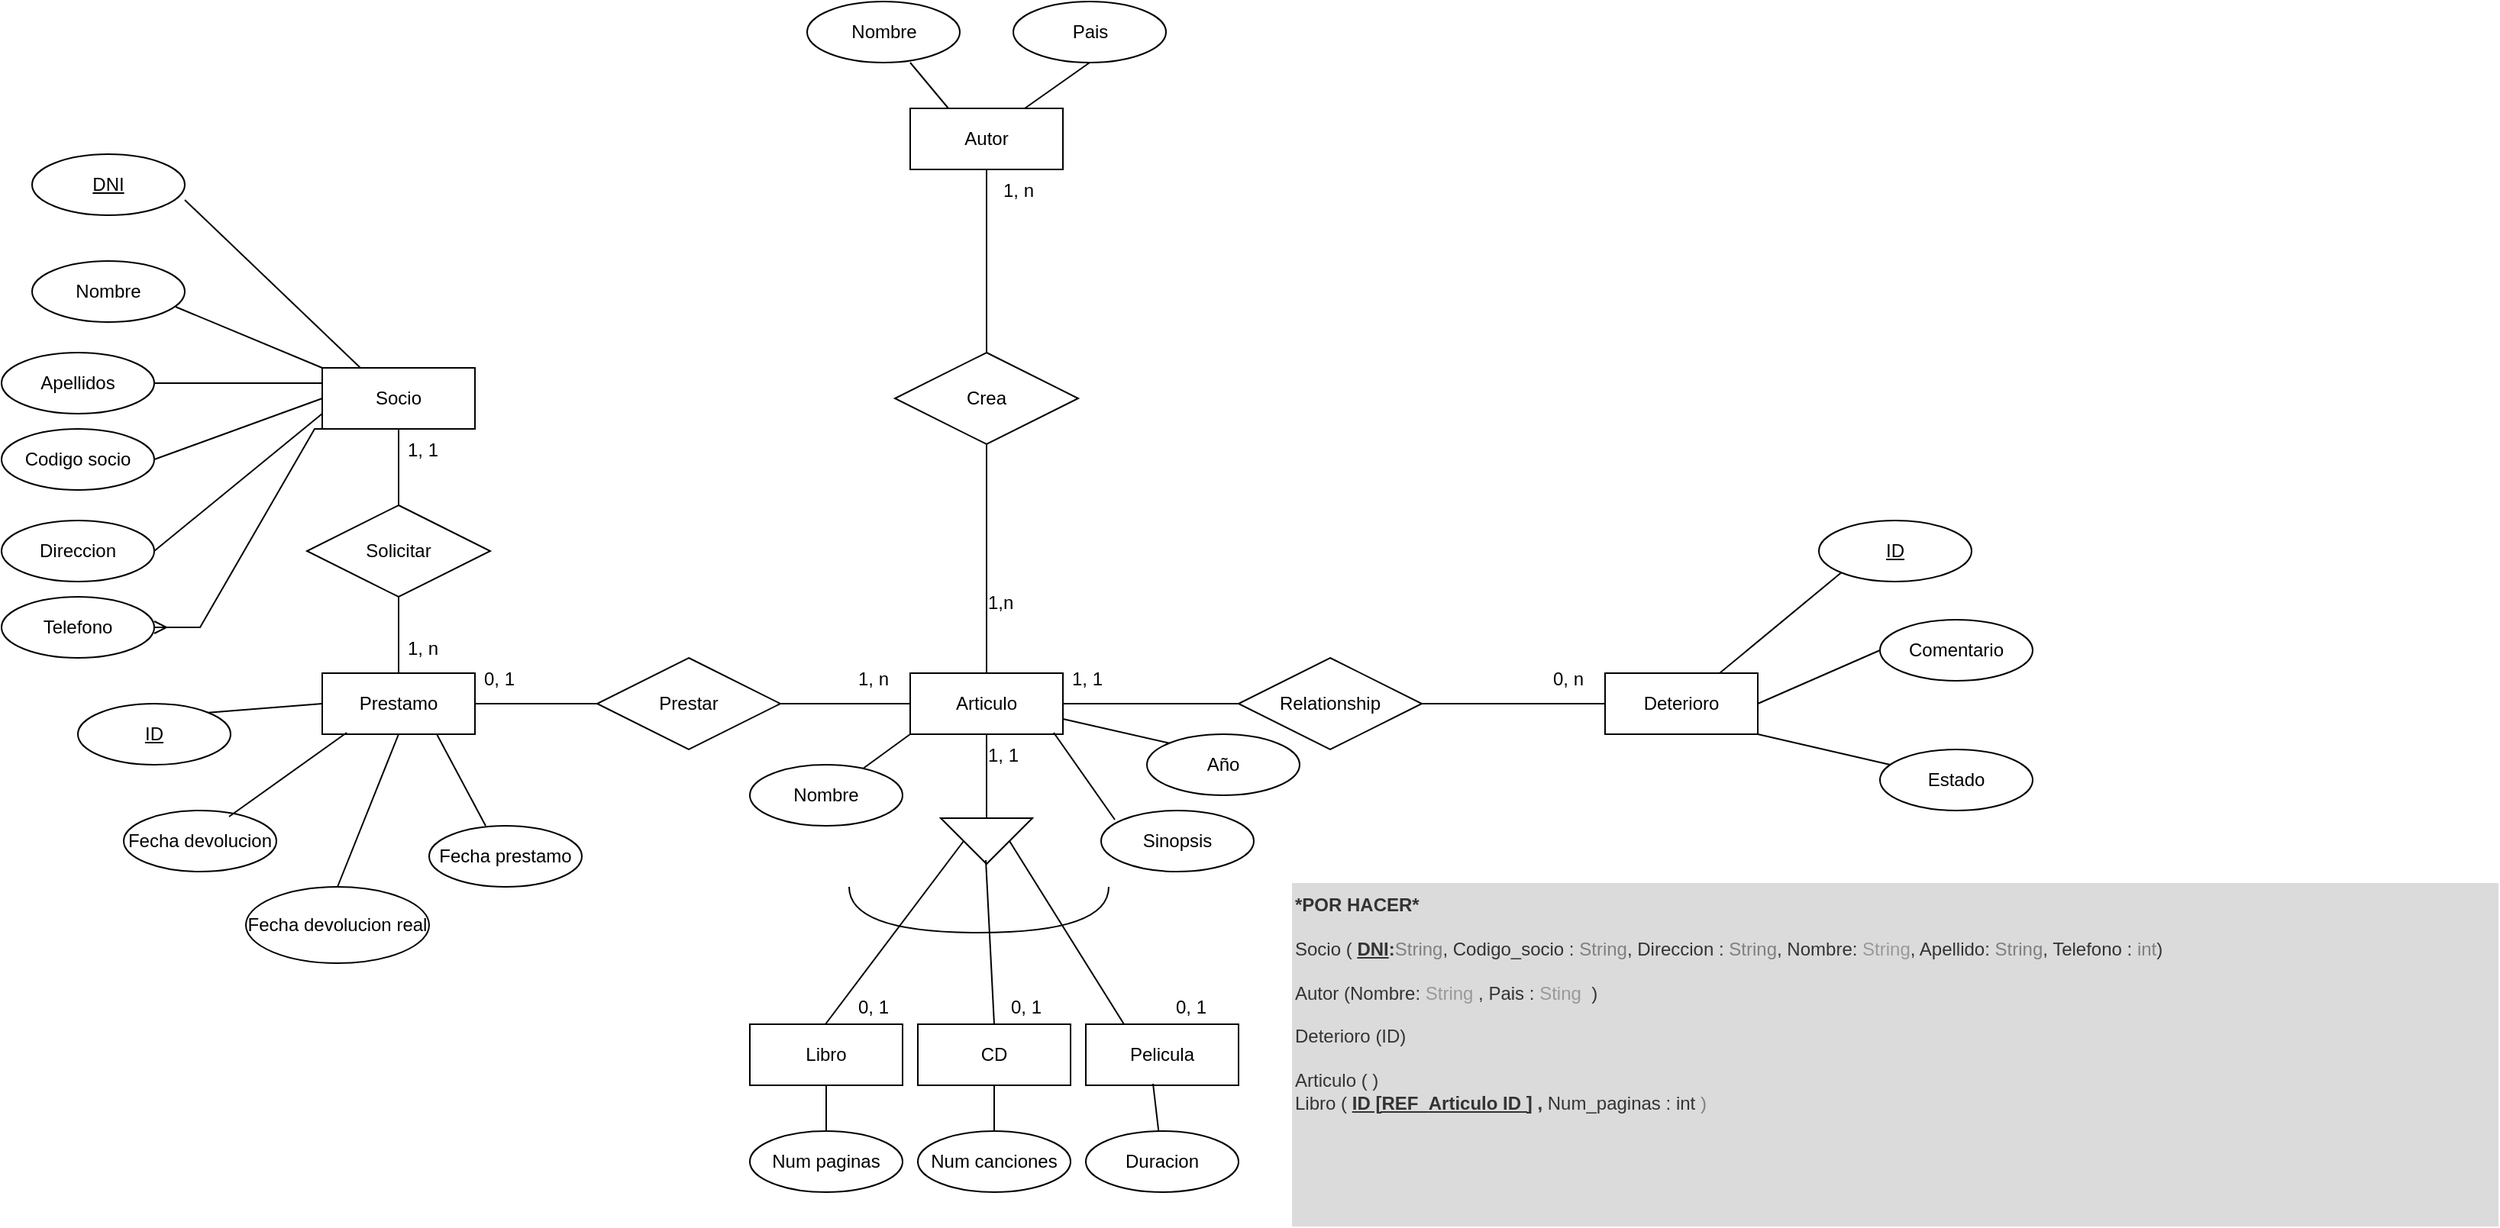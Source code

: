 <mxfile version="22.0.4" type="github">
  <diagram name="Página-1" id="NpFbinLvYvqBeYNdAWcx">
    <mxGraphModel dx="2213" dy="1920" grid="1" gridSize="10" guides="1" tooltips="1" connect="1" arrows="1" fold="1" page="1" pageScale="1" pageWidth="827" pageHeight="1169" math="0" shadow="0">
      <root>
        <mxCell id="0" />
        <mxCell id="1" parent="0" />
        <mxCell id="lTyuXlJloFRDc_WDD8Is-1" value="Socio" style="whiteSpace=wrap;html=1;align=center;" parent="1" vertex="1">
          <mxGeometry x="140" y="180" width="100" height="40" as="geometry" />
        </mxCell>
        <mxCell id="lTyuXlJloFRDc_WDD8Is-2" value="Articulo" style="whiteSpace=wrap;html=1;align=center;" parent="1" vertex="1">
          <mxGeometry x="525" y="380" width="100" height="40" as="geometry" />
        </mxCell>
        <mxCell id="lTyuXlJloFRDc_WDD8Is-3" value="Pelicula" style="whiteSpace=wrap;html=1;align=center;" parent="1" vertex="1">
          <mxGeometry x="640" y="610" width="100" height="40" as="geometry" />
        </mxCell>
        <mxCell id="lTyuXlJloFRDc_WDD8Is-4" value="CD" style="whiteSpace=wrap;html=1;align=center;" parent="1" vertex="1">
          <mxGeometry x="530" y="610" width="100" height="40" as="geometry" />
        </mxCell>
        <mxCell id="lTyuXlJloFRDc_WDD8Is-5" value="Libro" style="whiteSpace=wrap;html=1;align=center;" parent="1" vertex="1">
          <mxGeometry x="420" y="610" width="100" height="40" as="geometry" />
        </mxCell>
        <mxCell id="lTyuXlJloFRDc_WDD8Is-7" value="Año" style="ellipse;whiteSpace=wrap;html=1;align=center;" parent="1" vertex="1">
          <mxGeometry x="680" y="420" width="100" height="40" as="geometry" />
        </mxCell>
        <mxCell id="lTyuXlJloFRDc_WDD8Is-8" value="Sinopsis" style="ellipse;whiteSpace=wrap;html=1;align=center;" parent="1" vertex="1">
          <mxGeometry x="650" y="470" width="100" height="40" as="geometry" />
        </mxCell>
        <mxCell id="lTyuXlJloFRDc_WDD8Is-9" value="Nombre" style="ellipse;whiteSpace=wrap;html=1;align=center;" parent="1" vertex="1">
          <mxGeometry x="420" y="440" width="100" height="40" as="geometry" />
        </mxCell>
        <mxCell id="lTyuXlJloFRDc_WDD8Is-10" value="Autor" style="whiteSpace=wrap;html=1;align=center;" parent="1" vertex="1">
          <mxGeometry x="525" y="10" width="100" height="40" as="geometry" />
        </mxCell>
        <mxCell id="lTyuXlJloFRDc_WDD8Is-11" value="Nombre" style="ellipse;whiteSpace=wrap;html=1;align=center;" parent="1" vertex="1">
          <mxGeometry x="457.5" y="-60" width="100" height="40" as="geometry" />
        </mxCell>
        <mxCell id="lTyuXlJloFRDc_WDD8Is-12" value="Pais" style="ellipse;whiteSpace=wrap;html=1;align=center;" parent="1" vertex="1">
          <mxGeometry x="592.5" y="-60" width="100" height="40" as="geometry" />
        </mxCell>
        <mxCell id="lTyuXlJloFRDc_WDD8Is-13" value="Num paginas" style="ellipse;whiteSpace=wrap;html=1;align=center;" parent="1" vertex="1">
          <mxGeometry x="420" y="680" width="100" height="40" as="geometry" />
        </mxCell>
        <mxCell id="lTyuXlJloFRDc_WDD8Is-14" value="Num canciones" style="ellipse;whiteSpace=wrap;html=1;align=center;" parent="1" vertex="1">
          <mxGeometry x="530" y="680" width="100" height="40" as="geometry" />
        </mxCell>
        <mxCell id="lTyuXlJloFRDc_WDD8Is-15" value="Duracion" style="ellipse;whiteSpace=wrap;html=1;align=center;" parent="1" vertex="1">
          <mxGeometry x="640" y="680" width="100" height="40" as="geometry" />
        </mxCell>
        <mxCell id="lTyuXlJloFRDc_WDD8Is-16" value="Deterioro" style="whiteSpace=wrap;html=1;align=center;" parent="1" vertex="1">
          <mxGeometry x="980" y="380" width="100" height="40" as="geometry" />
        </mxCell>
        <mxCell id="lTyuXlJloFRDc_WDD8Is-17" value="Estado" style="ellipse;whiteSpace=wrap;html=1;align=center;" parent="1" vertex="1">
          <mxGeometry x="1160" y="430" width="100" height="40" as="geometry" />
        </mxCell>
        <mxCell id="lTyuXlJloFRDc_WDD8Is-18" value="Comentario" style="ellipse;whiteSpace=wrap;html=1;align=center;" parent="1" vertex="1">
          <mxGeometry x="1160" y="345" width="100" height="40" as="geometry" />
        </mxCell>
        <mxCell id="lTyuXlJloFRDc_WDD8Is-19" value="Prestamo" style="whiteSpace=wrap;html=1;align=center;" parent="1" vertex="1">
          <mxGeometry x="140" y="380" width="100" height="40" as="geometry" />
        </mxCell>
        <mxCell id="lTyuXlJloFRDc_WDD8Is-20" value="Fecha prestamo" style="ellipse;whiteSpace=wrap;html=1;align=center;" parent="1" vertex="1">
          <mxGeometry x="210" y="480" width="100" height="40" as="geometry" />
        </mxCell>
        <mxCell id="lTyuXlJloFRDc_WDD8Is-21" value="Fecha devolucion" style="ellipse;whiteSpace=wrap;html=1;align=center;" parent="1" vertex="1">
          <mxGeometry x="10" y="470" width="100" height="40" as="geometry" />
        </mxCell>
        <mxCell id="lTyuXlJloFRDc_WDD8Is-22" value="Fecha devolucion real" style="ellipse;whiteSpace=wrap;html=1;align=center;" parent="1" vertex="1">
          <mxGeometry x="90" y="520" width="120" height="50" as="geometry" />
        </mxCell>
        <mxCell id="lTyuXlJloFRDc_WDD8Is-23" value="Nombre" style="ellipse;whiteSpace=wrap;html=1;align=center;" parent="1" vertex="1">
          <mxGeometry x="-50" y="110" width="100" height="40" as="geometry" />
        </mxCell>
        <mxCell id="lTyuXlJloFRDc_WDD8Is-24" value="DNI" style="ellipse;whiteSpace=wrap;html=1;align=center;fontStyle=4;" parent="1" vertex="1">
          <mxGeometry x="-50" y="40" width="100" height="40" as="geometry" />
        </mxCell>
        <mxCell id="lTyuXlJloFRDc_WDD8Is-25" value="Apellidos" style="ellipse;whiteSpace=wrap;html=1;align=center;" parent="1" vertex="1">
          <mxGeometry x="-70" y="170" width="100" height="40" as="geometry" />
        </mxCell>
        <mxCell id="lTyuXlJloFRDc_WDD8Is-27" value="Codigo socio" style="ellipse;whiteSpace=wrap;html=1;align=center;" parent="1" vertex="1">
          <mxGeometry x="-70" y="220" width="100" height="40" as="geometry" />
        </mxCell>
        <mxCell id="lTyuXlJloFRDc_WDD8Is-28" value="Direccion" style="ellipse;whiteSpace=wrap;html=1;align=center;" parent="1" vertex="1">
          <mxGeometry x="-70" y="280" width="100" height="40" as="geometry" />
        </mxCell>
        <mxCell id="lTyuXlJloFRDc_WDD8Is-30" value="Telefono" style="ellipse;whiteSpace=wrap;html=1;align=center;" parent="1" vertex="1">
          <mxGeometry x="-70" y="330" width="100" height="40" as="geometry" />
        </mxCell>
        <mxCell id="lTyuXlJloFRDc_WDD8Is-35" value="" style="edgeStyle=entityRelationEdgeStyle;fontSize=12;html=1;endArrow=ERmany;rounded=0;entryX=1;entryY=0.5;entryDx=0;entryDy=0;exitX=0.25;exitY=1;exitDx=0;exitDy=0;" parent="1" source="lTyuXlJloFRDc_WDD8Is-1" target="lTyuXlJloFRDc_WDD8Is-30" edge="1">
          <mxGeometry width="100" height="100" relative="1" as="geometry">
            <mxPoint x="380" y="380" as="sourcePoint" />
            <mxPoint x="480" y="280" as="targetPoint" />
          </mxGeometry>
        </mxCell>
        <mxCell id="lTyuXlJloFRDc_WDD8Is-36" value="" style="endArrow=none;html=1;rounded=0;exitX=1;exitY=0.5;exitDx=0;exitDy=0;entryX=0;entryY=0.75;entryDx=0;entryDy=0;" parent="1" source="lTyuXlJloFRDc_WDD8Is-28" target="lTyuXlJloFRDc_WDD8Is-1" edge="1">
          <mxGeometry relative="1" as="geometry">
            <mxPoint x="350" y="330" as="sourcePoint" />
            <mxPoint x="510" y="330" as="targetPoint" />
          </mxGeometry>
        </mxCell>
        <mxCell id="lTyuXlJloFRDc_WDD8Is-37" value="" style="endArrow=none;html=1;rounded=0;exitX=1;exitY=0.5;exitDx=0;exitDy=0;entryX=0;entryY=0.5;entryDx=0;entryDy=0;" parent="1" source="lTyuXlJloFRDc_WDD8Is-27" target="lTyuXlJloFRDc_WDD8Is-1" edge="1">
          <mxGeometry relative="1" as="geometry">
            <mxPoint x="40" y="310" as="sourcePoint" />
            <mxPoint x="150" y="220" as="targetPoint" />
          </mxGeometry>
        </mxCell>
        <mxCell id="lTyuXlJloFRDc_WDD8Is-38" value="" style="endArrow=none;html=1;rounded=0;exitX=1;exitY=0.5;exitDx=0;exitDy=0;entryX=0;entryY=0.25;entryDx=0;entryDy=0;" parent="1" source="lTyuXlJloFRDc_WDD8Is-25" target="lTyuXlJloFRDc_WDD8Is-1" edge="1">
          <mxGeometry relative="1" as="geometry">
            <mxPoint x="40" y="250" as="sourcePoint" />
            <mxPoint x="150" y="210" as="targetPoint" />
          </mxGeometry>
        </mxCell>
        <mxCell id="lTyuXlJloFRDc_WDD8Is-39" value="" style="endArrow=none;html=1;rounded=0;exitX=0.94;exitY=0.75;exitDx=0;exitDy=0;exitPerimeter=0;" parent="1" source="lTyuXlJloFRDc_WDD8Is-23" edge="1">
          <mxGeometry relative="1" as="geometry">
            <mxPoint x="40" y="200" as="sourcePoint" />
            <mxPoint x="140" y="180" as="targetPoint" />
          </mxGeometry>
        </mxCell>
        <mxCell id="lTyuXlJloFRDc_WDD8Is-40" value="" style="endArrow=none;html=1;rounded=0;exitX=1;exitY=0.75;exitDx=0;exitDy=0;entryX=0.25;entryY=0;entryDx=0;entryDy=0;exitPerimeter=0;" parent="1" source="lTyuXlJloFRDc_WDD8Is-24" target="lTyuXlJloFRDc_WDD8Is-1" edge="1">
          <mxGeometry relative="1" as="geometry">
            <mxPoint x="54" y="150" as="sourcePoint" />
            <mxPoint x="159" y="193" as="targetPoint" />
          </mxGeometry>
        </mxCell>
        <mxCell id="lTyuXlJloFRDc_WDD8Is-42" value="Crea" style="shape=rhombus;perimeter=rhombusPerimeter;whiteSpace=wrap;html=1;align=center;" parent="1" vertex="1">
          <mxGeometry x="515" y="170" width="120" height="60" as="geometry" />
        </mxCell>
        <mxCell id="lTyuXlJloFRDc_WDD8Is-43" value="" style="endArrow=none;html=1;rounded=0;exitX=0.5;exitY=1;exitDx=0;exitDy=0;entryX=0.5;entryY=0;entryDx=0;entryDy=0;" parent="1" source="lTyuXlJloFRDc_WDD8Is-10" target="lTyuXlJloFRDc_WDD8Is-42" edge="1">
          <mxGeometry relative="1" as="geometry">
            <mxPoint x="400" y="230" as="sourcePoint" />
            <mxPoint x="560" y="230" as="targetPoint" />
          </mxGeometry>
        </mxCell>
        <mxCell id="lTyuXlJloFRDc_WDD8Is-44" value="" style="endArrow=none;html=1;rounded=0;exitX=0.5;exitY=0;exitDx=0;exitDy=0;entryX=0.5;entryY=1;entryDx=0;entryDy=0;" parent="1" source="lTyuXlJloFRDc_WDD8Is-2" target="lTyuXlJloFRDc_WDD8Is-42" edge="1">
          <mxGeometry relative="1" as="geometry">
            <mxPoint x="400" y="230" as="sourcePoint" />
            <mxPoint x="560" y="230" as="targetPoint" />
          </mxGeometry>
        </mxCell>
        <mxCell id="lTyuXlJloFRDc_WDD8Is-45" value="1,n&amp;nbsp;" style="text;strokeColor=none;fillColor=none;spacingLeft=4;spacingRight=4;overflow=hidden;rotatable=0;points=[[0,0.5],[1,0.5]];portConstraint=eastwest;fontSize=12;whiteSpace=wrap;html=1;" parent="1" vertex="1">
          <mxGeometry x="570" y="320" width="40" height="30" as="geometry" />
        </mxCell>
        <mxCell id="lTyuXlJloFRDc_WDD8Is-46" value="1, n" style="text;strokeColor=none;fillColor=none;spacingLeft=4;spacingRight=4;overflow=hidden;rotatable=0;points=[[0,0.5],[1,0.5]];portConstraint=eastwest;fontSize=12;whiteSpace=wrap;html=1;" parent="1" vertex="1">
          <mxGeometry x="580" y="50" width="40" height="30" as="geometry" />
        </mxCell>
        <mxCell id="lTyuXlJloFRDc_WDD8Is-47" value="Solicitar" style="shape=rhombus;perimeter=rhombusPerimeter;whiteSpace=wrap;html=1;align=center;" parent="1" vertex="1">
          <mxGeometry x="130" y="270" width="120" height="60" as="geometry" />
        </mxCell>
        <mxCell id="lTyuXlJloFRDc_WDD8Is-48" value="" style="endArrow=none;html=1;rounded=0;exitX=0.5;exitY=0;exitDx=0;exitDy=0;" parent="1" source="lTyuXlJloFRDc_WDD8Is-47" target="lTyuXlJloFRDc_WDD8Is-1" edge="1">
          <mxGeometry relative="1" as="geometry">
            <mxPoint x="400" y="230" as="sourcePoint" />
            <mxPoint x="560" y="230" as="targetPoint" />
          </mxGeometry>
        </mxCell>
        <mxCell id="lTyuXlJloFRDc_WDD8Is-49" value="" style="endArrow=none;html=1;rounded=0;exitX=0.5;exitY=0;exitDx=0;exitDy=0;entryX=0.5;entryY=1;entryDx=0;entryDy=0;" parent="1" source="lTyuXlJloFRDc_WDD8Is-19" target="lTyuXlJloFRDc_WDD8Is-47" edge="1">
          <mxGeometry relative="1" as="geometry">
            <mxPoint x="400" y="230" as="sourcePoint" />
            <mxPoint x="560" y="230" as="targetPoint" />
          </mxGeometry>
        </mxCell>
        <mxCell id="lTyuXlJloFRDc_WDD8Is-50" value="1, n" style="text;strokeColor=none;fillColor=none;spacingLeft=4;spacingRight=4;overflow=hidden;rotatable=0;points=[[0,0.5],[1,0.5]];portConstraint=eastwest;fontSize=12;whiteSpace=wrap;html=1;" parent="1" vertex="1">
          <mxGeometry x="190" y="350" width="40" height="30" as="geometry" />
        </mxCell>
        <mxCell id="lTyuXlJloFRDc_WDD8Is-51" value="1, 1" style="text;strokeColor=none;fillColor=none;spacingLeft=4;spacingRight=4;overflow=hidden;rotatable=0;points=[[0,0.5],[1,0.5]];portConstraint=eastwest;fontSize=12;whiteSpace=wrap;html=1;" parent="1" vertex="1">
          <mxGeometry x="190" y="220" width="40" height="30" as="geometry" />
        </mxCell>
        <mxCell id="lTyuXlJloFRDc_WDD8Is-52" value="Prestar" style="shape=rhombus;perimeter=rhombusPerimeter;whiteSpace=wrap;html=1;align=center;" parent="1" vertex="1">
          <mxGeometry x="320" y="370" width="120" height="60" as="geometry" />
        </mxCell>
        <mxCell id="lTyuXlJloFRDc_WDD8Is-53" value="" style="endArrow=none;html=1;rounded=0;exitX=1;exitY=0.5;exitDx=0;exitDy=0;entryX=0;entryY=0.5;entryDx=0;entryDy=0;" parent="1" source="lTyuXlJloFRDc_WDD8Is-19" target="lTyuXlJloFRDc_WDD8Is-52" edge="1">
          <mxGeometry relative="1" as="geometry">
            <mxPoint x="400" y="330" as="sourcePoint" />
            <mxPoint x="560" y="330" as="targetPoint" />
          </mxGeometry>
        </mxCell>
        <mxCell id="lTyuXlJloFRDc_WDD8Is-54" value="" style="endArrow=none;html=1;rounded=0;exitX=1;exitY=0.5;exitDx=0;exitDy=0;entryX=0;entryY=0.5;entryDx=0;entryDy=0;" parent="1" source="lTyuXlJloFRDc_WDD8Is-52" target="lTyuXlJloFRDc_WDD8Is-2" edge="1">
          <mxGeometry relative="1" as="geometry">
            <mxPoint x="400" y="330" as="sourcePoint" />
            <mxPoint x="560" y="330" as="targetPoint" />
          </mxGeometry>
        </mxCell>
        <mxCell id="lTyuXlJloFRDc_WDD8Is-55" value="1, n" style="text;strokeColor=none;fillColor=none;spacingLeft=4;spacingRight=4;overflow=hidden;rotatable=0;points=[[0,0.5],[1,0.5]];portConstraint=eastwest;fontSize=12;whiteSpace=wrap;html=1;" parent="1" vertex="1">
          <mxGeometry x="485" y="370" width="40" height="30" as="geometry" />
        </mxCell>
        <mxCell id="lTyuXlJloFRDc_WDD8Is-56" value="0, 1" style="text;strokeColor=none;fillColor=none;spacingLeft=4;spacingRight=4;overflow=hidden;rotatable=0;points=[[0,0.5],[1,0.5]];portConstraint=eastwest;fontSize=12;whiteSpace=wrap;html=1;" parent="1" vertex="1">
          <mxGeometry x="240" y="370" width="40" height="30" as="geometry" />
        </mxCell>
        <mxCell id="lTyuXlJloFRDc_WDD8Is-57" value="ID" style="ellipse;whiteSpace=wrap;html=1;align=center;fontStyle=4;" parent="1" vertex="1">
          <mxGeometry x="-20" y="400" width="100" height="40" as="geometry" />
        </mxCell>
        <mxCell id="lTyuXlJloFRDc_WDD8Is-58" value="" style="endArrow=none;html=1;rounded=0;exitX=1;exitY=0;exitDx=0;exitDy=0;entryX=0;entryY=0.5;entryDx=0;entryDy=0;" parent="1" source="lTyuXlJloFRDc_WDD8Is-57" target="lTyuXlJloFRDc_WDD8Is-19" edge="1">
          <mxGeometry relative="1" as="geometry">
            <mxPoint x="400" y="430" as="sourcePoint" />
            <mxPoint x="560" y="430" as="targetPoint" />
          </mxGeometry>
        </mxCell>
        <mxCell id="lTyuXlJloFRDc_WDD8Is-60" value="Relationship" style="shape=rhombus;perimeter=rhombusPerimeter;whiteSpace=wrap;html=1;align=center;" parent="1" vertex="1">
          <mxGeometry x="740" y="370" width="120" height="60" as="geometry" />
        </mxCell>
        <mxCell id="lTyuXlJloFRDc_WDD8Is-63" value="" style="endArrow=none;html=1;rounded=0;exitX=1;exitY=0.5;exitDx=0;exitDy=0;entryX=0;entryY=0.5;entryDx=0;entryDy=0;" parent="1" source="lTyuXlJloFRDc_WDD8Is-2" target="lTyuXlJloFRDc_WDD8Is-60" edge="1">
          <mxGeometry relative="1" as="geometry">
            <mxPoint x="400" y="430" as="sourcePoint" />
            <mxPoint x="560" y="430" as="targetPoint" />
          </mxGeometry>
        </mxCell>
        <mxCell id="lTyuXlJloFRDc_WDD8Is-64" value="" style="endArrow=none;html=1;rounded=0;exitX=1;exitY=0.5;exitDx=0;exitDy=0;entryX=0;entryY=0.5;entryDx=0;entryDy=0;" parent="1" source="lTyuXlJloFRDc_WDD8Is-60" edge="1">
          <mxGeometry relative="1" as="geometry">
            <mxPoint x="865" y="400" as="sourcePoint" />
            <mxPoint x="980" y="400" as="targetPoint" />
          </mxGeometry>
        </mxCell>
        <mxCell id="lTyuXlJloFRDc_WDD8Is-66" value="0, n" style="text;strokeColor=none;fillColor=none;spacingLeft=4;spacingRight=4;overflow=hidden;rotatable=0;points=[[0,0.5],[1,0.5]];portConstraint=eastwest;fontSize=12;whiteSpace=wrap;html=1;" parent="1" vertex="1">
          <mxGeometry x="940" y="370" width="40" height="30" as="geometry" />
        </mxCell>
        <mxCell id="lTyuXlJloFRDc_WDD8Is-67" value="ID" style="ellipse;whiteSpace=wrap;html=1;align=center;fontStyle=4;" parent="1" vertex="1">
          <mxGeometry x="1120" y="280" width="100" height="40" as="geometry" />
        </mxCell>
        <mxCell id="lTyuXlJloFRDc_WDD8Is-68" value="" style="endArrow=none;html=1;rounded=0;exitX=0.75;exitY=0;exitDx=0;exitDy=0;entryX=0;entryY=1;entryDx=0;entryDy=0;" parent="1" source="lTyuXlJloFRDc_WDD8Is-16" target="lTyuXlJloFRDc_WDD8Is-67" edge="1">
          <mxGeometry relative="1" as="geometry">
            <mxPoint x="970" y="430" as="sourcePoint" />
            <mxPoint x="1130" y="430" as="targetPoint" />
          </mxGeometry>
        </mxCell>
        <mxCell id="lTyuXlJloFRDc_WDD8Is-69" value="" style="endArrow=none;html=1;rounded=0;exitX=1;exitY=0.5;exitDx=0;exitDy=0;entryX=0;entryY=0.5;entryDx=0;entryDy=0;" parent="1" source="lTyuXlJloFRDc_WDD8Is-16" target="lTyuXlJloFRDc_WDD8Is-18" edge="1">
          <mxGeometry relative="1" as="geometry">
            <mxPoint x="970" y="430" as="sourcePoint" />
            <mxPoint x="1130" y="430" as="targetPoint" />
          </mxGeometry>
        </mxCell>
        <mxCell id="lTyuXlJloFRDc_WDD8Is-70" value="" style="endArrow=none;html=1;rounded=0;exitX=1;exitY=1;exitDx=0;exitDy=0;" parent="1" source="lTyuXlJloFRDc_WDD8Is-16" target="lTyuXlJloFRDc_WDD8Is-17" edge="1">
          <mxGeometry relative="1" as="geometry">
            <mxPoint x="970" y="430" as="sourcePoint" />
            <mxPoint x="1130" y="430" as="targetPoint" />
          </mxGeometry>
        </mxCell>
        <mxCell id="lTyuXlJloFRDc_WDD8Is-71" value="1, 1" style="text;strokeColor=none;fillColor=none;spacingLeft=4;spacingRight=4;overflow=hidden;rotatable=0;points=[[0,0.5],[1,0.5]];portConstraint=eastwest;fontSize=12;whiteSpace=wrap;html=1;" parent="1" vertex="1">
          <mxGeometry x="625" y="370" width="40" height="30" as="geometry" />
        </mxCell>
        <mxCell id="lTyuXlJloFRDc_WDD8Is-72" value="" style="endArrow=none;html=1;rounded=0;exitX=0.69;exitY=0.1;exitDx=0;exitDy=0;exitPerimeter=0;entryX=0.16;entryY=0.975;entryDx=0;entryDy=0;entryPerimeter=0;" parent="1" source="lTyuXlJloFRDc_WDD8Is-21" target="lTyuXlJloFRDc_WDD8Is-19" edge="1">
          <mxGeometry relative="1" as="geometry">
            <mxPoint x="420" y="380" as="sourcePoint" />
            <mxPoint x="580" y="380" as="targetPoint" />
          </mxGeometry>
        </mxCell>
        <mxCell id="lTyuXlJloFRDc_WDD8Is-73" value="" style="endArrow=none;html=1;rounded=0;exitX=0.5;exitY=0;exitDx=0;exitDy=0;entryX=0.5;entryY=1;entryDx=0;entryDy=0;" parent="1" source="lTyuXlJloFRDc_WDD8Is-22" target="lTyuXlJloFRDc_WDD8Is-19" edge="1">
          <mxGeometry relative="1" as="geometry">
            <mxPoint x="420" y="380" as="sourcePoint" />
            <mxPoint x="580" y="380" as="targetPoint" />
          </mxGeometry>
        </mxCell>
        <mxCell id="lTyuXlJloFRDc_WDD8Is-74" value="" style="endArrow=none;html=1;rounded=0;exitX=0.37;exitY=0;exitDx=0;exitDy=0;exitPerimeter=0;entryX=0.75;entryY=1;entryDx=0;entryDy=0;" parent="1" source="lTyuXlJloFRDc_WDD8Is-20" target="lTyuXlJloFRDc_WDD8Is-19" edge="1">
          <mxGeometry relative="1" as="geometry">
            <mxPoint x="420" y="380" as="sourcePoint" />
            <mxPoint x="580" y="380" as="targetPoint" />
          </mxGeometry>
        </mxCell>
        <mxCell id="lTyuXlJloFRDc_WDD8Is-75" value="" style="endArrow=none;html=1;rounded=0;entryX=0;entryY=0;entryDx=0;entryDy=0;exitX=1;exitY=0.75;exitDx=0;exitDy=0;" parent="1" source="lTyuXlJloFRDc_WDD8Is-2" target="lTyuXlJloFRDc_WDD8Is-7" edge="1">
          <mxGeometry relative="1" as="geometry">
            <mxPoint x="630" y="410" as="sourcePoint" />
            <mxPoint x="650" y="410" as="targetPoint" />
          </mxGeometry>
        </mxCell>
        <mxCell id="lTyuXlJloFRDc_WDD8Is-76" value="" style="triangle;whiteSpace=wrap;html=1;rotation=90;" parent="1" vertex="1">
          <mxGeometry x="560" y="460" width="30" height="60" as="geometry" />
        </mxCell>
        <mxCell id="lTyuXlJloFRDc_WDD8Is-78" value="" style="endArrow=none;html=1;rounded=0;strokeColor=default;edgeStyle=orthogonalEdgeStyle;curved=1;strokeWidth=1;" parent="1" edge="1">
          <mxGeometry width="50" height="50" relative="1" as="geometry">
            <mxPoint x="485" y="520" as="sourcePoint" />
            <mxPoint x="655" y="520" as="targetPoint" />
            <Array as="points">
              <mxPoint x="485" y="550" />
              <mxPoint x="655" y="550" />
            </Array>
          </mxGeometry>
        </mxCell>
        <mxCell id="lTyuXlJloFRDc_WDD8Is-79" value="" style="endArrow=none;html=1;rounded=0;exitX=0;exitY=0.5;exitDx=0;exitDy=0;entryX=0.5;entryY=1;entryDx=0;entryDy=0;" parent="1" source="lTyuXlJloFRDc_WDD8Is-76" target="lTyuXlJloFRDc_WDD8Is-2" edge="1">
          <mxGeometry width="50" height="50" relative="1" as="geometry">
            <mxPoint x="550" y="430" as="sourcePoint" />
            <mxPoint x="600" y="380" as="targetPoint" />
          </mxGeometry>
        </mxCell>
        <mxCell id="lTyuXlJloFRDc_WDD8Is-80" value="" style="endArrow=none;html=1;rounded=0;exitX=0;exitY=0.5;exitDx=0;exitDy=0;entryX=0.5;entryY=1;entryDx=0;entryDy=0;" parent="1" target="lTyuXlJloFRDc_WDD8Is-76" edge="1">
          <mxGeometry width="50" height="50" relative="1" as="geometry">
            <mxPoint x="469.5" y="610" as="sourcePoint" />
            <mxPoint x="469.5" y="555" as="targetPoint" />
          </mxGeometry>
        </mxCell>
        <mxCell id="lTyuXlJloFRDc_WDD8Is-81" value="" style="endArrow=none;html=1;rounded=0;exitX=0.5;exitY=0;exitDx=0;exitDy=0;entryX=0.5;entryY=1;entryDx=0;entryDy=0;" parent="1" source="lTyuXlJloFRDc_WDD8Is-4" edge="1">
          <mxGeometry width="50" height="50" relative="1" as="geometry">
            <mxPoint x="574.5" y="557.5" as="sourcePoint" />
            <mxPoint x="574.5" y="502.5" as="targetPoint" />
          </mxGeometry>
        </mxCell>
        <mxCell id="lTyuXlJloFRDc_WDD8Is-82" value="" style="endArrow=none;html=1;rounded=0;exitX=0.25;exitY=0;exitDx=0;exitDy=0;entryX=0.5;entryY=0;entryDx=0;entryDy=0;" parent="1" source="lTyuXlJloFRDc_WDD8Is-3" target="lTyuXlJloFRDc_WDD8Is-76" edge="1">
          <mxGeometry width="50" height="50" relative="1" as="geometry">
            <mxPoint x="605" y="505" as="sourcePoint" />
            <mxPoint x="605" y="450" as="targetPoint" />
          </mxGeometry>
        </mxCell>
        <mxCell id="lTyuXlJloFRDc_WDD8Is-83" value="" style="endArrow=none;html=1;rounded=0;entryX=0.09;entryY=0.15;entryDx=0;entryDy=0;exitX=0.94;exitY=0.975;exitDx=0;exitDy=0;exitPerimeter=0;entryPerimeter=0;" parent="1" source="lTyuXlJloFRDc_WDD8Is-2" target="lTyuXlJloFRDc_WDD8Is-8" edge="1">
          <mxGeometry relative="1" as="geometry">
            <mxPoint x="635" y="420" as="sourcePoint" />
            <mxPoint x="695" y="426" as="targetPoint" />
          </mxGeometry>
        </mxCell>
        <mxCell id="lTyuXlJloFRDc_WDD8Is-84" value="" style="endArrow=none;html=1;rounded=0;entryX=0;entryY=1;entryDx=0;entryDy=0;" parent="1" source="lTyuXlJloFRDc_WDD8Is-9" target="lTyuXlJloFRDc_WDD8Is-2" edge="1">
          <mxGeometry width="50" height="50" relative="1" as="geometry">
            <mxPoint x="550" y="430" as="sourcePoint" />
            <mxPoint x="600" y="380" as="targetPoint" />
          </mxGeometry>
        </mxCell>
        <mxCell id="lTyuXlJloFRDc_WDD8Is-85" value="" style="endArrow=none;html=1;rounded=0;exitX=0.5;exitY=0;exitDx=0;exitDy=0;entryX=0.5;entryY=1;entryDx=0;entryDy=0;" parent="1" source="lTyuXlJloFRDc_WDD8Is-13" target="lTyuXlJloFRDc_WDD8Is-5" edge="1">
          <mxGeometry width="50" height="50" relative="1" as="geometry">
            <mxPoint x="550" y="430" as="sourcePoint" />
            <mxPoint x="600" y="380" as="targetPoint" />
          </mxGeometry>
        </mxCell>
        <mxCell id="lTyuXlJloFRDc_WDD8Is-86" value="" style="endArrow=none;html=1;rounded=0;exitX=0.5;exitY=0;exitDx=0;exitDy=0;entryX=0.5;entryY=1;entryDx=0;entryDy=0;" parent="1" source="lTyuXlJloFRDc_WDD8Is-14" target="lTyuXlJloFRDc_WDD8Is-4" edge="1">
          <mxGeometry width="50" height="50" relative="1" as="geometry">
            <mxPoint x="550" y="430" as="sourcePoint" />
            <mxPoint x="600" y="380" as="targetPoint" />
          </mxGeometry>
        </mxCell>
        <mxCell id="lTyuXlJloFRDc_WDD8Is-87" value="" style="endArrow=none;html=1;rounded=0;entryX=0.44;entryY=0.975;entryDx=0;entryDy=0;entryPerimeter=0;" parent="1" source="lTyuXlJloFRDc_WDD8Is-15" target="lTyuXlJloFRDc_WDD8Is-3" edge="1">
          <mxGeometry width="50" height="50" relative="1" as="geometry">
            <mxPoint x="590" y="690" as="sourcePoint" />
            <mxPoint x="590" y="660" as="targetPoint" />
          </mxGeometry>
        </mxCell>
        <mxCell id="lTyuXlJloFRDc_WDD8Is-89" value="0, 1" style="text;strokeColor=none;fillColor=none;spacingLeft=4;spacingRight=4;overflow=hidden;rotatable=0;points=[[0,0.5],[1,0.5]];portConstraint=eastwest;fontSize=12;whiteSpace=wrap;html=1;" parent="1" vertex="1">
          <mxGeometry x="585" y="585" width="40" height="30" as="geometry" />
        </mxCell>
        <mxCell id="lTyuXlJloFRDc_WDD8Is-90" value="0, 1" style="text;strokeColor=none;fillColor=none;spacingLeft=4;spacingRight=4;overflow=hidden;rotatable=0;points=[[0,0.5],[1,0.5]];portConstraint=eastwest;fontSize=12;whiteSpace=wrap;html=1;" parent="1" vertex="1">
          <mxGeometry x="485" y="585" width="40" height="30" as="geometry" />
        </mxCell>
        <mxCell id="lTyuXlJloFRDc_WDD8Is-91" value="0, 1" style="text;strokeColor=none;fillColor=none;spacingLeft=4;spacingRight=4;overflow=hidden;rotatable=0;points=[[0,0.5],[1,0.5]];portConstraint=eastwest;fontSize=12;whiteSpace=wrap;html=1;" parent="1" vertex="1">
          <mxGeometry x="692.5" y="585" width="40" height="30" as="geometry" />
        </mxCell>
        <mxCell id="lTyuXlJloFRDc_WDD8Is-92" value="1, 1" style="text;strokeColor=none;fillColor=none;spacingLeft=4;spacingRight=4;overflow=hidden;rotatable=0;points=[[0,0.5],[1,0.5]];portConstraint=eastwest;fontSize=12;whiteSpace=wrap;html=1;" parent="1" vertex="1">
          <mxGeometry x="570" y="420" width="40" height="30" as="geometry" />
        </mxCell>
        <mxCell id="lTyuXlJloFRDc_WDD8Is-93" value="" style="endArrow=none;html=1;rounded=0;exitX=0.675;exitY=1;exitDx=0;exitDy=0;exitPerimeter=0;entryX=0.25;entryY=0;entryDx=0;entryDy=0;" parent="1" source="lTyuXlJloFRDc_WDD8Is-11" target="lTyuXlJloFRDc_WDD8Is-10" edge="1">
          <mxGeometry relative="1" as="geometry">
            <mxPoint x="490" y="310" as="sourcePoint" />
            <mxPoint x="650" y="310" as="targetPoint" />
          </mxGeometry>
        </mxCell>
        <mxCell id="lTyuXlJloFRDc_WDD8Is-94" value="" style="endArrow=none;html=1;rounded=0;entryX=0.5;entryY=1;entryDx=0;entryDy=0;exitX=0.75;exitY=0;exitDx=0;exitDy=0;" parent="1" source="lTyuXlJloFRDc_WDD8Is-10" target="lTyuXlJloFRDc_WDD8Is-12" edge="1">
          <mxGeometry relative="1" as="geometry">
            <mxPoint x="490" y="310" as="sourcePoint" />
            <mxPoint x="650" y="310" as="targetPoint" />
          </mxGeometry>
        </mxCell>
        <mxCell id="BUi2e5N8HLEVHrEPEwmU-1" value="&lt;font&gt;&lt;font&gt;&lt;b&gt;*POR HACER*&lt;/b&gt;&lt;br&gt;&lt;br&gt;Socio ( &lt;b&gt;&lt;u&gt;DNI&lt;/u&gt;:&lt;/b&gt;&lt;font style=&quot;&quot; color=&quot;#808080&quot;&gt;String&lt;/font&gt;, Codigo_socio : &lt;font color=&quot;#808080&quot;&gt;String&lt;/font&gt;, Direccion : &lt;font color=&quot;#808080&quot;&gt;String&lt;/font&gt;, Nombre: &lt;font color=&quot;#999999&quot;&gt;String&lt;/font&gt;, Apellido:&lt;font color=&quot;#808080&quot;&gt;&amp;nbsp;String&lt;/font&gt;, Telefono :&lt;font color=&quot;#808080&quot;&gt; int&lt;/font&gt;)&lt;br&gt;&lt;br&gt;Autor (Nombre: &lt;font color=&quot;#999999&quot;&gt;String &lt;/font&gt;, Pais :&lt;font color=&quot;#999999&quot;&gt; Sting&lt;/font&gt;&amp;nbsp; )&lt;br&gt;&lt;br&gt;Deterioro (ID)&lt;br&gt;&lt;br&gt;Articulo (&amp;nbsp;)&amp;nbsp;&amp;nbsp;&lt;br&gt;Libro ( &lt;u style=&quot;&quot;&gt;&lt;b&gt;ID [REF_&lt;/b&gt;&lt;/u&gt;&lt;b style=&quot;border-color: var(--border-color);&quot;&gt;&lt;span style=&quot;border-color: var(--border-color);&quot;&gt;&lt;u style=&quot;&quot;&gt;Articulo ID ]&lt;/u&gt;&amp;nbsp;,&lt;i&gt;&amp;nbsp;&lt;/i&gt;&lt;/span&gt;&lt;/b&gt;Num_paginas&amp;nbsp;: int&lt;font color=&quot;#808080&quot;&gt;&amp;nbsp;)&lt;/font&gt;&lt;b&gt;&lt;br&gt;&lt;/b&gt;&lt;br&gt;&lt;/font&gt;&lt;/font&gt;" style="text;html=1;strokeColor=none;fillColor=#dbdbdb;align=left;verticalAlign=top;whiteSpace=wrap;rounded=0;horizontal=1;fontColor=#333333;" vertex="1" parent="1">
          <mxGeometry x="775" y="517.5" width="790" height="225" as="geometry" />
        </mxCell>
      </root>
    </mxGraphModel>
  </diagram>
</mxfile>
